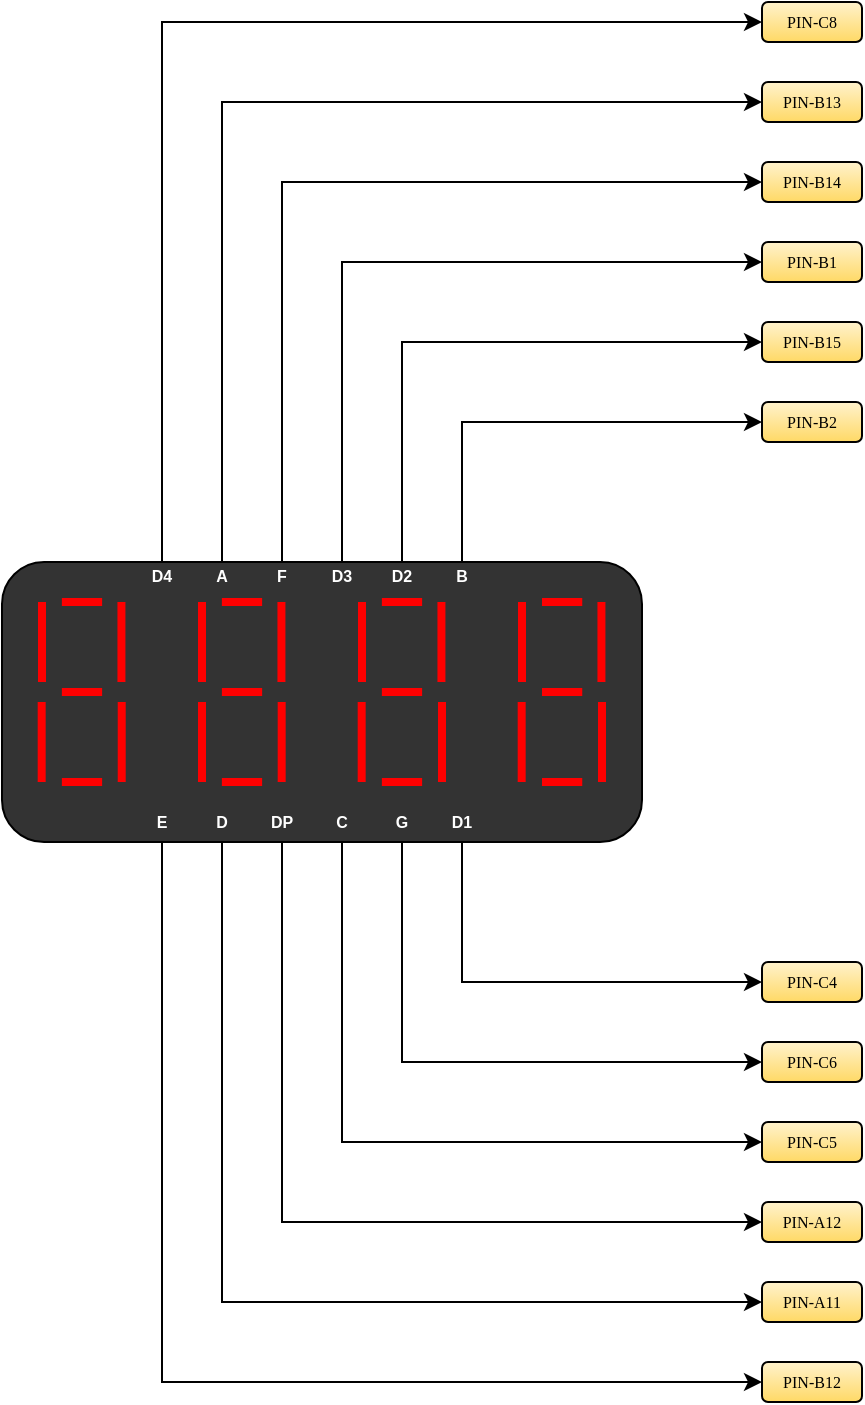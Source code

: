 <mxfile version="24.7.8">
  <diagram id="ybnBNx3KCF5k_87hsMXN" name="Sayfa -1">
    <mxGraphModel dx="1383" dy="797" grid="0" gridSize="10" guides="1" tooltips="1" connect="1" arrows="1" fold="1" page="1" pageScale="1" pageWidth="3300" pageHeight="4681" math="0" shadow="0">
      <root>
        <mxCell id="0" />
        <mxCell id="1" parent="0" />
        <mxCell id="mdJNWHgWcDSAHnfaOqPS-29" value="" style="rounded=1;whiteSpace=wrap;html=1;fillColor=#333333;strokeColor=#000000;strokeWidth=1;" vertex="1" parent="1">
          <mxGeometry x="420" y="820" width="320" height="140" as="geometry" />
        </mxCell>
        <mxCell id="mdJNWHgWcDSAHnfaOqPS-56" style="edgeStyle=orthogonalEdgeStyle;rounded=0;orthogonalLoop=1;jettySize=auto;html=1;exitX=0;exitY=0.5;exitDx=0;exitDy=0;verticalAlign=middle;horizontal=1;entryX=0;entryY=0.5;entryDx=0;entryDy=0;" edge="1" parent="1" target="u2cS-JGJET43mBC9__E9-79">
          <mxGeometry relative="1" as="geometry">
            <mxPoint x="650" y="1000" as="sourcePoint" />
            <Array as="points">
              <mxPoint x="650" y="1030" />
            </Array>
          </mxGeometry>
        </mxCell>
        <mxCell id="u2cS-JGJET43mBC9__E9-79" value="&lt;font face=&quot;Comic Sans MS&quot;&gt;&lt;span style=&quot;font-size: 8px&quot;&gt;PIN-C4&lt;/span&gt;&lt;/font&gt;" style="rounded=1;whiteSpace=wrap;html=1;strokeWidth=1;fontSize=5;fillColor=#fff2cc;gradientColor=#ffd966;" parent="1" vertex="1">
          <mxGeometry x="800" y="1020" width="50" height="20" as="geometry" />
        </mxCell>
        <mxCell id="mdJNWHgWcDSAHnfaOqPS-1" value="" style="endArrow=none;html=1;strokeWidth=4;strokeColor=#FF0000;" edge="1" parent="1">
          <mxGeometry width="50" height="50" relative="1" as="geometry">
            <mxPoint x="440" y="880" as="sourcePoint" />
            <mxPoint x="440" y="840" as="targetPoint" />
          </mxGeometry>
        </mxCell>
        <mxCell id="mdJNWHgWcDSAHnfaOqPS-2" value="" style="endArrow=none;html=1;strokeWidth=4;strokeColor=#FF0000;" edge="1" parent="1">
          <mxGeometry width="50" height="50" relative="1" as="geometry">
            <mxPoint x="439.84" y="930" as="sourcePoint" />
            <mxPoint x="439.84" y="890" as="targetPoint" />
          </mxGeometry>
        </mxCell>
        <mxCell id="mdJNWHgWcDSAHnfaOqPS-3" value="" style="endArrow=none;html=1;strokeWidth=4;strokeColor=#FF0000;" edge="1" parent="1">
          <mxGeometry width="50" height="50" relative="1" as="geometry">
            <mxPoint x="479.72" y="880" as="sourcePoint" />
            <mxPoint x="479.72" y="840" as="targetPoint" />
          </mxGeometry>
        </mxCell>
        <mxCell id="mdJNWHgWcDSAHnfaOqPS-4" value="" style="endArrow=none;html=1;strokeWidth=4;strokeColor=#FF0000;" edge="1" parent="1">
          <mxGeometry width="50" height="50" relative="1" as="geometry">
            <mxPoint x="479.86" y="930" as="sourcePoint" />
            <mxPoint x="479.86" y="890" as="targetPoint" />
          </mxGeometry>
        </mxCell>
        <mxCell id="mdJNWHgWcDSAHnfaOqPS-5" value="" style="endArrow=none;html=1;strokeWidth=4;strokeColor=#FF0000;" edge="1" parent="1">
          <mxGeometry width="50" height="50" relative="1" as="geometry">
            <mxPoint x="449.93" y="930" as="sourcePoint" />
            <mxPoint x="470.06" y="930" as="targetPoint" />
          </mxGeometry>
        </mxCell>
        <mxCell id="mdJNWHgWcDSAHnfaOqPS-6" value="" style="endArrow=none;html=1;strokeWidth=4;strokeColor=#FF0000;" edge="1" parent="1">
          <mxGeometry width="50" height="50" relative="1" as="geometry">
            <mxPoint x="449.93" y="840" as="sourcePoint" />
            <mxPoint x="470.06" y="840" as="targetPoint" />
          </mxGeometry>
        </mxCell>
        <mxCell id="mdJNWHgWcDSAHnfaOqPS-7" value="" style="endArrow=none;html=1;strokeWidth=4;strokeColor=#FF0000;rounded=0;curved=1;" edge="1" parent="1">
          <mxGeometry width="50" height="50" relative="1" as="geometry">
            <mxPoint x="449.93" y="885" as="sourcePoint" />
            <mxPoint x="470.06" y="885" as="targetPoint" />
          </mxGeometry>
        </mxCell>
        <mxCell id="mdJNWHgWcDSAHnfaOqPS-8" value="" style="endArrow=none;html=1;strokeWidth=4;strokeColor=#FF0000;" edge="1" parent="1">
          <mxGeometry width="50" height="50" relative="1" as="geometry">
            <mxPoint x="520" y="880" as="sourcePoint" />
            <mxPoint x="520" y="840" as="targetPoint" />
          </mxGeometry>
        </mxCell>
        <mxCell id="mdJNWHgWcDSAHnfaOqPS-9" value="" style="endArrow=none;html=1;strokeWidth=4;strokeColor=#FF0000;" edge="1" parent="1">
          <mxGeometry width="50" height="50" relative="1" as="geometry">
            <mxPoint x="520" y="930" as="sourcePoint" />
            <mxPoint x="520" y="890" as="targetPoint" />
          </mxGeometry>
        </mxCell>
        <mxCell id="mdJNWHgWcDSAHnfaOqPS-10" value="" style="endArrow=none;html=1;strokeWidth=4;strokeColor=#FF0000;" edge="1" parent="1">
          <mxGeometry width="50" height="50" relative="1" as="geometry">
            <mxPoint x="559.72" y="880" as="sourcePoint" />
            <mxPoint x="559.72" y="840" as="targetPoint" />
          </mxGeometry>
        </mxCell>
        <mxCell id="mdJNWHgWcDSAHnfaOqPS-11" value="" style="endArrow=none;html=1;strokeWidth=4;strokeColor=#FF0000;" edge="1" parent="1">
          <mxGeometry width="50" height="50" relative="1" as="geometry">
            <mxPoint x="559.84" y="930" as="sourcePoint" />
            <mxPoint x="559.84" y="890" as="targetPoint" />
          </mxGeometry>
        </mxCell>
        <mxCell id="mdJNWHgWcDSAHnfaOqPS-12" value="" style="endArrow=none;html=1;strokeWidth=4;strokeColor=#FF0000;" edge="1" parent="1">
          <mxGeometry width="50" height="50" relative="1" as="geometry">
            <mxPoint x="529.93" y="930" as="sourcePoint" />
            <mxPoint x="550.06" y="930" as="targetPoint" />
          </mxGeometry>
        </mxCell>
        <mxCell id="mdJNWHgWcDSAHnfaOqPS-13" value="" style="endArrow=none;html=1;strokeWidth=4;strokeColor=#FF0000;" edge="1" parent="1">
          <mxGeometry width="50" height="50" relative="1" as="geometry">
            <mxPoint x="529.93" y="840" as="sourcePoint" />
            <mxPoint x="550.06" y="840" as="targetPoint" />
          </mxGeometry>
        </mxCell>
        <mxCell id="mdJNWHgWcDSAHnfaOqPS-14" value="" style="endArrow=none;html=1;strokeWidth=4;strokeColor=#FF0000;" edge="1" parent="1">
          <mxGeometry width="50" height="50" relative="1" as="geometry">
            <mxPoint x="529.94" y="885" as="sourcePoint" />
            <mxPoint x="550.07" y="885" as="targetPoint" />
          </mxGeometry>
        </mxCell>
        <mxCell id="mdJNWHgWcDSAHnfaOqPS-15" value="" style="endArrow=none;html=1;strokeWidth=4;strokeColor=#FF0000;" edge="1" parent="1">
          <mxGeometry width="50" height="50" relative="1" as="geometry">
            <mxPoint x="600" y="880" as="sourcePoint" />
            <mxPoint x="600" y="840" as="targetPoint" />
          </mxGeometry>
        </mxCell>
        <mxCell id="mdJNWHgWcDSAHnfaOqPS-16" value="" style="endArrow=none;html=1;strokeWidth=4;strokeColor=#FF0000;" edge="1" parent="1">
          <mxGeometry width="50" height="50" relative="1" as="geometry">
            <mxPoint x="599.84" y="930" as="sourcePoint" />
            <mxPoint x="599.84" y="890" as="targetPoint" />
          </mxGeometry>
        </mxCell>
        <mxCell id="mdJNWHgWcDSAHnfaOqPS-17" value="" style="endArrow=none;html=1;strokeWidth=4;strokeColor=#FF0000;" edge="1" parent="1">
          <mxGeometry width="50" height="50" relative="1" as="geometry">
            <mxPoint x="639.72" y="880" as="sourcePoint" />
            <mxPoint x="639.72" y="840" as="targetPoint" />
          </mxGeometry>
        </mxCell>
        <mxCell id="mdJNWHgWcDSAHnfaOqPS-18" value="" style="endArrow=none;html=1;strokeWidth=4;strokeColor=#FF0000;" edge="1" parent="1">
          <mxGeometry width="50" height="50" relative="1" as="geometry">
            <mxPoint x="640" y="930" as="sourcePoint" />
            <mxPoint x="640" y="890" as="targetPoint" />
          </mxGeometry>
        </mxCell>
        <mxCell id="mdJNWHgWcDSAHnfaOqPS-19" value="" style="endArrow=none;html=1;strokeWidth=4;strokeColor=#FF0000;" edge="1" parent="1">
          <mxGeometry width="50" height="50" relative="1" as="geometry">
            <mxPoint x="609.93" y="930" as="sourcePoint" />
            <mxPoint x="630.06" y="930" as="targetPoint" />
          </mxGeometry>
        </mxCell>
        <mxCell id="mdJNWHgWcDSAHnfaOqPS-20" value="" style="endArrow=none;html=1;strokeWidth=4;strokeColor=#FF0000;" edge="1" parent="1">
          <mxGeometry width="50" height="50" relative="1" as="geometry">
            <mxPoint x="609.93" y="840" as="sourcePoint" />
            <mxPoint x="630.06" y="840" as="targetPoint" />
          </mxGeometry>
        </mxCell>
        <mxCell id="mdJNWHgWcDSAHnfaOqPS-22" value="" style="endArrow=none;html=1;strokeWidth=4;strokeColor=#FF0000;" edge="1" parent="1">
          <mxGeometry width="50" height="50" relative="1" as="geometry">
            <mxPoint x="680" y="880" as="sourcePoint" />
            <mxPoint x="680" y="840" as="targetPoint" />
          </mxGeometry>
        </mxCell>
        <mxCell id="mdJNWHgWcDSAHnfaOqPS-23" value="" style="endArrow=none;html=1;strokeWidth=4;strokeColor=#FF0000;" edge="1" parent="1">
          <mxGeometry width="50" height="50" relative="1" as="geometry">
            <mxPoint x="679.84" y="930" as="sourcePoint" />
            <mxPoint x="679.84" y="890" as="targetPoint" />
          </mxGeometry>
        </mxCell>
        <mxCell id="mdJNWHgWcDSAHnfaOqPS-24" value="" style="endArrow=none;html=1;strokeWidth=4;strokeColor=#FF0000;" edge="1" parent="1">
          <mxGeometry width="50" height="50" relative="1" as="geometry">
            <mxPoint x="719.72" y="880" as="sourcePoint" />
            <mxPoint x="719.72" y="840" as="targetPoint" />
          </mxGeometry>
        </mxCell>
        <mxCell id="mdJNWHgWcDSAHnfaOqPS-25" value="" style="endArrow=none;html=1;strokeWidth=4;strokeColor=#FF0000;" edge="1" parent="1">
          <mxGeometry width="50" height="50" relative="1" as="geometry">
            <mxPoint x="720" y="930" as="sourcePoint" />
            <mxPoint x="720" y="890" as="targetPoint" />
          </mxGeometry>
        </mxCell>
        <mxCell id="mdJNWHgWcDSAHnfaOqPS-26" value="" style="endArrow=none;html=1;strokeWidth=4;strokeColor=#FF0000;" edge="1" parent="1">
          <mxGeometry width="50" height="50" relative="1" as="geometry">
            <mxPoint x="690.0" y="930" as="sourcePoint" />
            <mxPoint x="710.13" y="930" as="targetPoint" />
          </mxGeometry>
        </mxCell>
        <mxCell id="mdJNWHgWcDSAHnfaOqPS-27" value="" style="endArrow=none;html=1;strokeWidth=4;strokeColor=#FF0000;" edge="1" parent="1">
          <mxGeometry width="50" height="50" relative="1" as="geometry">
            <mxPoint x="690.0" y="840" as="sourcePoint" />
            <mxPoint x="710.13" y="840" as="targetPoint" />
          </mxGeometry>
        </mxCell>
        <mxCell id="mdJNWHgWcDSAHnfaOqPS-28" value="" style="endArrow=none;html=1;strokeWidth=4;strokeColor=#FF0000;" edge="1" parent="1">
          <mxGeometry width="50" height="50" relative="1" as="geometry">
            <mxPoint x="690.0" y="885" as="sourcePoint" />
            <mxPoint x="710.13" y="885" as="targetPoint" />
          </mxGeometry>
        </mxCell>
        <mxCell id="mdJNWHgWcDSAHnfaOqPS-30" value="" style="endArrow=none;html=1;strokeWidth=4;strokeColor=#FF0000;" edge="1" parent="1">
          <mxGeometry width="50" height="50" relative="1" as="geometry">
            <mxPoint x="609.93" y="885" as="sourcePoint" />
            <mxPoint x="630.06" y="885" as="targetPoint" />
          </mxGeometry>
        </mxCell>
        <mxCell id="mdJNWHgWcDSAHnfaOqPS-31" value="" style="endArrow=none;html=1;" edge="1" parent="1">
          <mxGeometry width="50" height="50" relative="1" as="geometry">
            <mxPoint x="500" y="1000" as="sourcePoint" />
            <mxPoint x="500" y="960" as="targetPoint" />
          </mxGeometry>
        </mxCell>
        <mxCell id="mdJNWHgWcDSAHnfaOqPS-32" value="" style="endArrow=none;html=1;" edge="1" parent="1">
          <mxGeometry width="50" height="50" relative="1" as="geometry">
            <mxPoint x="530" y="1000" as="sourcePoint" />
            <mxPoint x="530" y="960" as="targetPoint" />
          </mxGeometry>
        </mxCell>
        <mxCell id="mdJNWHgWcDSAHnfaOqPS-33" value="" style="endArrow=none;html=1;" edge="1" parent="1">
          <mxGeometry width="50" height="50" relative="1" as="geometry">
            <mxPoint x="650" y="1000" as="sourcePoint" />
            <mxPoint x="650" y="960" as="targetPoint" />
          </mxGeometry>
        </mxCell>
        <mxCell id="mdJNWHgWcDSAHnfaOqPS-34" value="" style="endArrow=none;html=1;" edge="1" parent="1">
          <mxGeometry width="50" height="50" relative="1" as="geometry">
            <mxPoint x="560" y="1000" as="sourcePoint" />
            <mxPoint x="560" y="960" as="targetPoint" />
          </mxGeometry>
        </mxCell>
        <mxCell id="mdJNWHgWcDSAHnfaOqPS-35" value="" style="endArrow=none;html=1;" edge="1" parent="1">
          <mxGeometry width="50" height="50" relative="1" as="geometry">
            <mxPoint x="590" y="1000" as="sourcePoint" />
            <mxPoint x="590" y="960" as="targetPoint" />
          </mxGeometry>
        </mxCell>
        <mxCell id="mdJNWHgWcDSAHnfaOqPS-36" value="" style="endArrow=none;html=1;" edge="1" parent="1">
          <mxGeometry width="50" height="50" relative="1" as="geometry">
            <mxPoint x="620" y="1000" as="sourcePoint" />
            <mxPoint x="620" y="960" as="targetPoint" />
          </mxGeometry>
        </mxCell>
        <mxCell id="mdJNWHgWcDSAHnfaOqPS-37" value="" style="endArrow=none;html=1;" edge="1" parent="1">
          <mxGeometry width="50" height="50" relative="1" as="geometry">
            <mxPoint x="500" y="820" as="sourcePoint" />
            <mxPoint x="500" y="780" as="targetPoint" />
          </mxGeometry>
        </mxCell>
        <mxCell id="mdJNWHgWcDSAHnfaOqPS-38" value="" style="endArrow=none;html=1;" edge="1" parent="1">
          <mxGeometry width="50" height="50" relative="1" as="geometry">
            <mxPoint x="530" y="820" as="sourcePoint" />
            <mxPoint x="530" y="780" as="targetPoint" />
          </mxGeometry>
        </mxCell>
        <mxCell id="mdJNWHgWcDSAHnfaOqPS-39" value="" style="endArrow=none;html=1;" edge="1" parent="1">
          <mxGeometry width="50" height="50" relative="1" as="geometry">
            <mxPoint x="650" y="820" as="sourcePoint" />
            <mxPoint x="650" y="780" as="targetPoint" />
          </mxGeometry>
        </mxCell>
        <mxCell id="mdJNWHgWcDSAHnfaOqPS-40" value="" style="endArrow=none;html=1;" edge="1" parent="1">
          <mxGeometry width="50" height="50" relative="1" as="geometry">
            <mxPoint x="560" y="820" as="sourcePoint" />
            <mxPoint x="560" y="780" as="targetPoint" />
          </mxGeometry>
        </mxCell>
        <mxCell id="mdJNWHgWcDSAHnfaOqPS-41" value="" style="endArrow=none;html=1;" edge="1" parent="1">
          <mxGeometry width="50" height="50" relative="1" as="geometry">
            <mxPoint x="590" y="820" as="sourcePoint" />
            <mxPoint x="590" y="780" as="targetPoint" />
          </mxGeometry>
        </mxCell>
        <mxCell id="mdJNWHgWcDSAHnfaOqPS-42" value="" style="endArrow=none;html=1;" edge="1" parent="1">
          <mxGeometry width="50" height="50" relative="1" as="geometry">
            <mxPoint x="620" y="820" as="sourcePoint" />
            <mxPoint x="620" y="780" as="targetPoint" />
          </mxGeometry>
        </mxCell>
        <mxCell id="mdJNWHgWcDSAHnfaOqPS-43" value="E" style="text;html=1;strokeColor=none;fillColor=none;align=center;verticalAlign=middle;whiteSpace=wrap;rounded=0;fontSize=8;fontColor=#FFFFFF;fontStyle=1" vertex="1" parent="1">
          <mxGeometry x="480" y="940" width="40" height="20" as="geometry" />
        </mxCell>
        <mxCell id="mdJNWHgWcDSAHnfaOqPS-44" value="D" style="text;html=1;strokeColor=none;fillColor=none;align=center;verticalAlign=middle;whiteSpace=wrap;rounded=0;fontSize=8;fontColor=#FFFFFF;fontStyle=1" vertex="1" parent="1">
          <mxGeometry x="510" y="940" width="40" height="20" as="geometry" />
        </mxCell>
        <mxCell id="mdJNWHgWcDSAHnfaOqPS-45" value="DP" style="text;html=1;strokeColor=none;fillColor=none;align=center;verticalAlign=middle;whiteSpace=wrap;rounded=0;fontSize=8;fontColor=#FFFFFF;fontStyle=1" vertex="1" parent="1">
          <mxGeometry x="540" y="940" width="40" height="20" as="geometry" />
        </mxCell>
        <mxCell id="mdJNWHgWcDSAHnfaOqPS-46" value="C" style="text;html=1;strokeColor=none;fillColor=none;align=center;verticalAlign=middle;whiteSpace=wrap;rounded=0;fontSize=8;fontColor=#FFFFFF;fontStyle=1" vertex="1" parent="1">
          <mxGeometry x="570" y="940" width="40" height="20" as="geometry" />
        </mxCell>
        <mxCell id="mdJNWHgWcDSAHnfaOqPS-47" value="G" style="text;html=1;strokeColor=none;fillColor=none;align=center;verticalAlign=middle;whiteSpace=wrap;rounded=0;fontSize=8;fontColor=#FFFFFF;fontStyle=1" vertex="1" parent="1">
          <mxGeometry x="600" y="940" width="40" height="20" as="geometry" />
        </mxCell>
        <mxCell id="mdJNWHgWcDSAHnfaOqPS-48" value="D1" style="text;html=1;strokeColor=none;fillColor=none;align=center;verticalAlign=middle;whiteSpace=wrap;rounded=0;fontSize=8;fontColor=#FFFFFF;fontStyle=1" vertex="1" parent="1">
          <mxGeometry x="630" y="940" width="40" height="20" as="geometry" />
        </mxCell>
        <mxCell id="mdJNWHgWcDSAHnfaOqPS-49" value="D4" style="text;html=1;align=center;verticalAlign=middle;whiteSpace=wrap;rounded=0;fontSize=8;fontStyle=1;fontColor=#FFFFFF;" vertex="1" parent="1">
          <mxGeometry x="480" y="822" width="40" height="10" as="geometry" />
        </mxCell>
        <mxCell id="mdJNWHgWcDSAHnfaOqPS-50" value="A" style="text;html=1;align=center;verticalAlign=middle;whiteSpace=wrap;rounded=0;fontSize=8;fontStyle=1;fontColor=#FFFFFF;" vertex="1" parent="1">
          <mxGeometry x="510" y="822" width="40" height="10" as="geometry" />
        </mxCell>
        <mxCell id="mdJNWHgWcDSAHnfaOqPS-51" value="F" style="text;html=1;align=center;verticalAlign=middle;whiteSpace=wrap;rounded=0;fontSize=8;fontStyle=1;fontColor=#FFFFFF;" vertex="1" parent="1">
          <mxGeometry x="540" y="822" width="40" height="10" as="geometry" />
        </mxCell>
        <mxCell id="mdJNWHgWcDSAHnfaOqPS-52" value="D3" style="text;html=1;strokeColor=none;fillColor=none;align=center;verticalAlign=middle;whiteSpace=wrap;rounded=0;fontSize=8;fontColor=#FFFFFF;fontStyle=1" vertex="1" parent="1">
          <mxGeometry x="570" y="822" width="40" height="10" as="geometry" />
        </mxCell>
        <mxCell id="mdJNWHgWcDSAHnfaOqPS-53" value="D2" style="text;html=1;strokeColor=none;fillColor=none;align=center;verticalAlign=middle;whiteSpace=wrap;rounded=0;fontSize=8;fontColor=#FFFFFF;fontStyle=1" vertex="1" parent="1">
          <mxGeometry x="600" y="822" width="40" height="10" as="geometry" />
        </mxCell>
        <mxCell id="mdJNWHgWcDSAHnfaOqPS-54" value="B" style="text;html=1;strokeColor=none;fillColor=none;align=center;verticalAlign=middle;whiteSpace=wrap;rounded=0;fontSize=8;fontColor=#FFFFFF;fontStyle=1" vertex="1" parent="1">
          <mxGeometry x="630" y="822" width="40" height="10" as="geometry" />
        </mxCell>
        <mxCell id="mdJNWHgWcDSAHnfaOqPS-58" style="edgeStyle=orthogonalEdgeStyle;rounded=0;orthogonalLoop=1;jettySize=auto;html=1;exitX=0;exitY=0.5;exitDx=0;exitDy=0;entryX=0;entryY=0.5;entryDx=0;entryDy=0;" edge="1" parent="1" target="mdJNWHgWcDSAHnfaOqPS-57">
          <mxGeometry relative="1" as="geometry">
            <mxPoint x="620" y="1000" as="sourcePoint" />
            <Array as="points">
              <mxPoint x="620" y="1070" />
            </Array>
          </mxGeometry>
        </mxCell>
        <mxCell id="mdJNWHgWcDSAHnfaOqPS-57" value="&lt;font face=&quot;Comic Sans MS&quot;&gt;&lt;span style=&quot;font-size: 8px&quot;&gt;PIN-C6&lt;/span&gt;&lt;/font&gt;" style="rounded=1;whiteSpace=wrap;html=1;strokeWidth=1;fontSize=5;fillColor=#fff2cc;gradientColor=#ffd966;" vertex="1" parent="1">
          <mxGeometry x="800" y="1060" width="50" height="20" as="geometry" />
        </mxCell>
        <mxCell id="mdJNWHgWcDSAHnfaOqPS-60" style="edgeStyle=orthogonalEdgeStyle;rounded=0;orthogonalLoop=1;jettySize=auto;html=1;exitX=0;exitY=0.5;exitDx=0;exitDy=0;entryX=0;entryY=0.5;entryDx=0;entryDy=0;" edge="1" parent="1" target="mdJNWHgWcDSAHnfaOqPS-59">
          <mxGeometry relative="1" as="geometry">
            <mxPoint x="590" y="1000" as="sourcePoint" />
            <Array as="points">
              <mxPoint x="590" y="1110" />
            </Array>
          </mxGeometry>
        </mxCell>
        <mxCell id="mdJNWHgWcDSAHnfaOqPS-59" value="&lt;font face=&quot;Comic Sans MS&quot;&gt;&lt;span style=&quot;font-size: 8px&quot;&gt;PIN-C5&lt;/span&gt;&lt;/font&gt;" style="rounded=1;whiteSpace=wrap;html=1;strokeWidth=1;fontSize=5;fillColor=#fff2cc;gradientColor=#ffd966;" vertex="1" parent="1">
          <mxGeometry x="800" y="1100" width="50" height="20" as="geometry" />
        </mxCell>
        <mxCell id="mdJNWHgWcDSAHnfaOqPS-63" style="edgeStyle=orthogonalEdgeStyle;rounded=0;orthogonalLoop=1;jettySize=auto;html=1;exitX=0;exitY=0.5;exitDx=0;exitDy=0;entryX=0;entryY=0.5;entryDx=0;entryDy=0;" edge="1" parent="1" target="mdJNWHgWcDSAHnfaOqPS-62">
          <mxGeometry relative="1" as="geometry">
            <mxPoint x="560" y="1000" as="sourcePoint" />
            <Array as="points">
              <mxPoint x="560" y="1150" />
            </Array>
          </mxGeometry>
        </mxCell>
        <mxCell id="mdJNWHgWcDSAHnfaOqPS-62" value="&lt;font face=&quot;Comic Sans MS&quot;&gt;&lt;span style=&quot;font-size: 8px&quot;&gt;PIN-A12&lt;/span&gt;&lt;/font&gt;" style="rounded=1;whiteSpace=wrap;html=1;strokeWidth=1;fontSize=5;fillColor=#fff2cc;gradientColor=#ffd966;" vertex="1" parent="1">
          <mxGeometry x="800" y="1140" width="50" height="20" as="geometry" />
        </mxCell>
        <mxCell id="mdJNWHgWcDSAHnfaOqPS-65" style="edgeStyle=orthogonalEdgeStyle;rounded=0;orthogonalLoop=1;jettySize=auto;html=1;exitX=0;exitY=0.5;exitDx=0;exitDy=0;entryX=0;entryY=0.5;entryDx=0;entryDy=0;" edge="1" parent="1" target="mdJNWHgWcDSAHnfaOqPS-64">
          <mxGeometry relative="1" as="geometry">
            <mxPoint x="530" y="1000" as="sourcePoint" />
            <Array as="points">
              <mxPoint x="530" y="1190" />
            </Array>
          </mxGeometry>
        </mxCell>
        <mxCell id="mdJNWHgWcDSAHnfaOqPS-64" value="&lt;font face=&quot;Comic Sans MS&quot;&gt;&lt;span style=&quot;font-size: 8px&quot;&gt;PIN-A11&lt;/span&gt;&lt;/font&gt;" style="rounded=1;whiteSpace=wrap;html=1;strokeWidth=1;fontSize=5;fillColor=#fff2cc;gradientColor=#ffd966;" vertex="1" parent="1">
          <mxGeometry x="800" y="1180" width="50" height="20" as="geometry" />
        </mxCell>
        <mxCell id="mdJNWHgWcDSAHnfaOqPS-67" style="edgeStyle=orthogonalEdgeStyle;rounded=0;orthogonalLoop=1;jettySize=auto;html=1;exitX=0;exitY=0.5;exitDx=0;exitDy=0;entryX=0;entryY=0.5;entryDx=0;entryDy=0;" edge="1" parent="1" target="mdJNWHgWcDSAHnfaOqPS-66">
          <mxGeometry relative="1" as="geometry">
            <mxPoint x="500" y="1000" as="sourcePoint" />
            <Array as="points">
              <mxPoint x="500" y="1230" />
            </Array>
          </mxGeometry>
        </mxCell>
        <mxCell id="mdJNWHgWcDSAHnfaOqPS-66" value="&lt;font face=&quot;Comic Sans MS&quot;&gt;&lt;span style=&quot;font-size: 8px&quot;&gt;PIN-B12&lt;/span&gt;&lt;/font&gt;" style="rounded=1;whiteSpace=wrap;html=1;strokeWidth=1;fontSize=5;fillColor=#fff2cc;gradientColor=#ffd966;" vertex="1" parent="1">
          <mxGeometry x="800" y="1220" width="50" height="20" as="geometry" />
        </mxCell>
        <mxCell id="mdJNWHgWcDSAHnfaOqPS-79" style="edgeStyle=orthogonalEdgeStyle;rounded=0;orthogonalLoop=1;jettySize=auto;html=1;exitX=0;exitY=0.5;exitDx=0;exitDy=0;entryX=0;entryY=0.5;entryDx=0;entryDy=0;" edge="1" parent="1" target="mdJNWHgWcDSAHnfaOqPS-68">
          <mxGeometry relative="1" as="geometry">
            <mxPoint x="500" y="780" as="sourcePoint" />
            <Array as="points">
              <mxPoint x="500" y="550" />
            </Array>
          </mxGeometry>
        </mxCell>
        <mxCell id="mdJNWHgWcDSAHnfaOqPS-68" value="&lt;font face=&quot;Comic Sans MS&quot;&gt;&lt;span style=&quot;font-size: 8px&quot;&gt;PIN-C8&lt;/span&gt;&lt;/font&gt;" style="rounded=1;whiteSpace=wrap;html=1;strokeWidth=1;fontSize=5;fillColor=#fff2cc;gradientColor=#ffd966;" vertex="1" parent="1">
          <mxGeometry x="800" y="540" width="50" height="20" as="geometry" />
        </mxCell>
        <mxCell id="mdJNWHgWcDSAHnfaOqPS-78" style="edgeStyle=orthogonalEdgeStyle;rounded=0;orthogonalLoop=1;jettySize=auto;html=1;exitX=0;exitY=0.5;exitDx=0;exitDy=0;entryX=0;entryY=0.5;entryDx=0;entryDy=0;" edge="1" parent="1" target="mdJNWHgWcDSAHnfaOqPS-69">
          <mxGeometry relative="1" as="geometry">
            <mxPoint x="530" y="780" as="sourcePoint" />
            <Array as="points">
              <mxPoint x="530" y="590" />
            </Array>
          </mxGeometry>
        </mxCell>
        <mxCell id="mdJNWHgWcDSAHnfaOqPS-69" value="&lt;font face=&quot;Comic Sans MS&quot;&gt;&lt;span style=&quot;font-size: 8px&quot;&gt;PIN-B13&lt;/span&gt;&lt;/font&gt;" style="rounded=1;whiteSpace=wrap;html=1;strokeWidth=1;fontSize=5;fillColor=#fff2cc;gradientColor=#ffd966;" vertex="1" parent="1">
          <mxGeometry x="800" y="580" width="50" height="20" as="geometry" />
        </mxCell>
        <mxCell id="mdJNWHgWcDSAHnfaOqPS-77" style="edgeStyle=orthogonalEdgeStyle;rounded=0;orthogonalLoop=1;jettySize=auto;html=1;exitX=0;exitY=0.5;exitDx=0;exitDy=0;entryX=0;entryY=0.5;entryDx=0;entryDy=0;" edge="1" parent="1" target="mdJNWHgWcDSAHnfaOqPS-70">
          <mxGeometry relative="1" as="geometry">
            <mxPoint x="560" y="790" as="sourcePoint" />
            <Array as="points">
              <mxPoint x="560" y="630" />
            </Array>
          </mxGeometry>
        </mxCell>
        <mxCell id="mdJNWHgWcDSAHnfaOqPS-70" value="&lt;font face=&quot;Comic Sans MS&quot;&gt;&lt;span style=&quot;font-size: 8px&quot;&gt;PIN-B14&lt;/span&gt;&lt;/font&gt;" style="rounded=1;whiteSpace=wrap;html=1;strokeWidth=1;fontSize=5;fillColor=#fff2cc;gradientColor=#ffd966;" vertex="1" parent="1">
          <mxGeometry x="800" y="620" width="50" height="20" as="geometry" />
        </mxCell>
        <mxCell id="mdJNWHgWcDSAHnfaOqPS-76" style="edgeStyle=orthogonalEdgeStyle;rounded=0;orthogonalLoop=1;jettySize=auto;html=1;exitX=0;exitY=0.5;exitDx=0;exitDy=0;entryX=0;entryY=0.5;entryDx=0;entryDy=0;" edge="1" parent="1" target="mdJNWHgWcDSAHnfaOqPS-71">
          <mxGeometry relative="1" as="geometry">
            <mxPoint x="590" y="780" as="sourcePoint" />
            <Array as="points">
              <mxPoint x="590" y="670" />
            </Array>
          </mxGeometry>
        </mxCell>
        <mxCell id="mdJNWHgWcDSAHnfaOqPS-71" value="&lt;font face=&quot;Comic Sans MS&quot;&gt;&lt;span style=&quot;font-size: 8px&quot;&gt;PIN-B1&lt;/span&gt;&lt;/font&gt;" style="rounded=1;whiteSpace=wrap;html=1;strokeWidth=1;fontSize=5;fillColor=#fff2cc;gradientColor=#ffd966;" vertex="1" parent="1">
          <mxGeometry x="800" y="660" width="50" height="20" as="geometry" />
        </mxCell>
        <mxCell id="mdJNWHgWcDSAHnfaOqPS-75" style="edgeStyle=orthogonalEdgeStyle;rounded=0;orthogonalLoop=1;jettySize=auto;html=1;exitX=0;exitY=0.5;exitDx=0;exitDy=0;entryX=0;entryY=0.5;entryDx=0;entryDy=0;" edge="1" parent="1" target="mdJNWHgWcDSAHnfaOqPS-72">
          <mxGeometry relative="1" as="geometry">
            <mxPoint x="620" y="780" as="sourcePoint" />
            <Array as="points">
              <mxPoint x="620" y="710" />
            </Array>
          </mxGeometry>
        </mxCell>
        <mxCell id="mdJNWHgWcDSAHnfaOqPS-72" value="&lt;font face=&quot;Comic Sans MS&quot;&gt;&lt;span style=&quot;font-size: 8px&quot;&gt;PIN-B15&lt;/span&gt;&lt;/font&gt;" style="rounded=1;whiteSpace=wrap;html=1;strokeWidth=1;fontSize=5;fillColor=#fff2cc;gradientColor=#ffd966;" vertex="1" parent="1">
          <mxGeometry x="800" y="700" width="50" height="20" as="geometry" />
        </mxCell>
        <mxCell id="mdJNWHgWcDSAHnfaOqPS-74" style="edgeStyle=orthogonalEdgeStyle;rounded=0;orthogonalLoop=1;jettySize=auto;html=1;exitX=0;exitY=0.5;exitDx=0;exitDy=0;entryX=0;entryY=0.5;entryDx=0;entryDy=0;" edge="1" parent="1" target="mdJNWHgWcDSAHnfaOqPS-73">
          <mxGeometry relative="1" as="geometry">
            <mxPoint x="650" y="780" as="sourcePoint" />
            <Array as="points">
              <mxPoint x="650" y="750" />
            </Array>
          </mxGeometry>
        </mxCell>
        <mxCell id="mdJNWHgWcDSAHnfaOqPS-73" value="&lt;font face=&quot;Comic Sans MS&quot;&gt;&lt;span style=&quot;font-size: 8px&quot;&gt;PIN-B2&lt;/span&gt;&lt;/font&gt;" style="rounded=1;whiteSpace=wrap;html=1;strokeWidth=1;fontSize=5;fillColor=#fff2cc;gradientColor=#ffd966;" vertex="1" parent="1">
          <mxGeometry x="800" y="740" width="50" height="20" as="geometry" />
        </mxCell>
      </root>
    </mxGraphModel>
  </diagram>
</mxfile>
